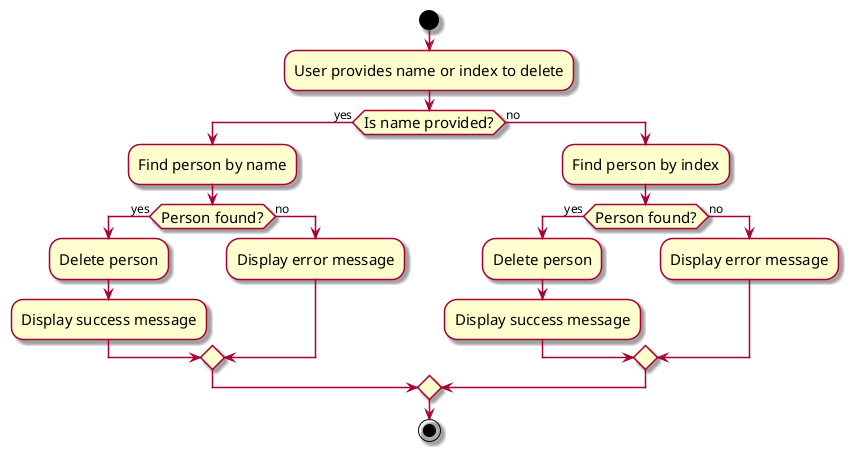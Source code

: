 @startuml
skin rose
skinparam ActivityFontSize 15
skinparam ArrowFontSize 12
start
:User provides name or index to delete;
if (Is name provided?) then (yes)
  :Find person by name;
  if (Person found?) then (yes)
    :Delete person;
    :Display success message;
  else (no)
    :Display error message;
  endif
else (no)
  :Find person by index;
  if (Person found?) then (yes)
    :Delete person;
    :Display success message;
  else (no)
    :Display error message;
  endif
endif
stop
@enduml
